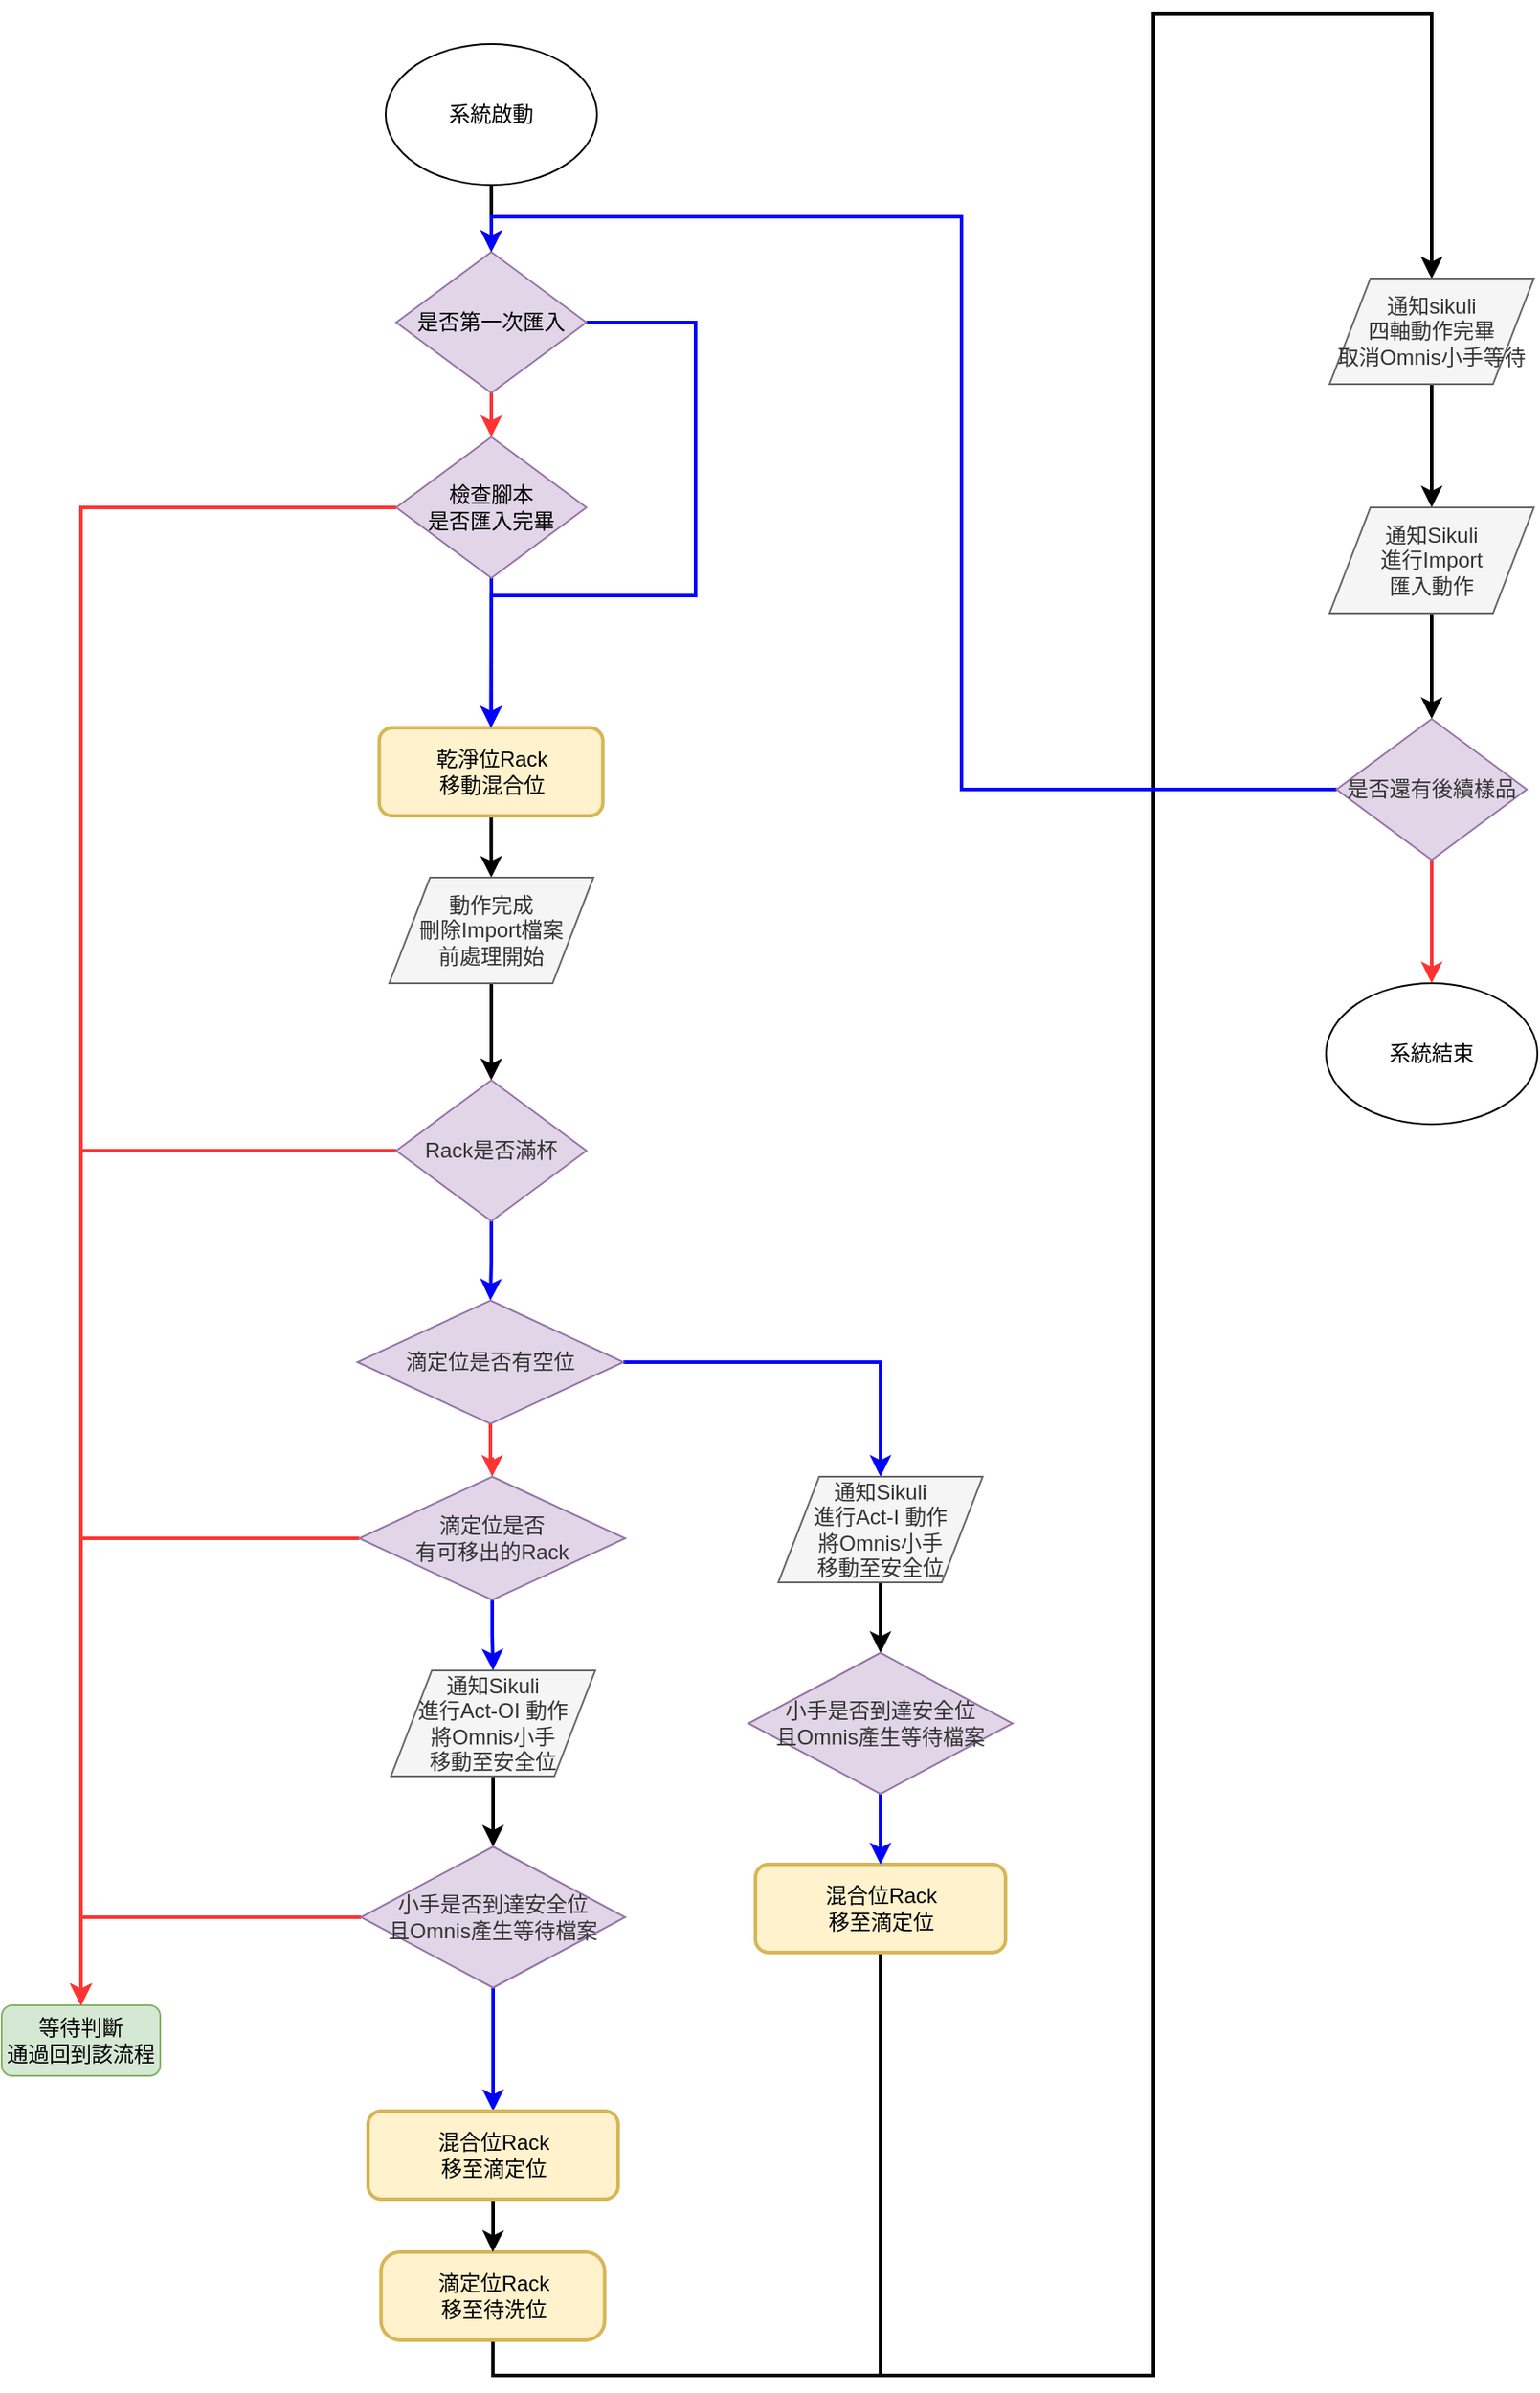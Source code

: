 <mxfile version="11.2.8" type="github" pages="1"><diagram id="6a731a19-8d31-9384-78a2-239565b7b9f0" name="Page-1"><mxGraphModel dx="1422" dy="762" grid="1" gridSize="10" guides="1" tooltips="1" connect="1" arrows="1" fold="1" page="1" pageScale="1" pageWidth="1654" pageHeight="1169" background="#ffffff" math="0" shadow="0"><root><mxCell id="0"/><mxCell id="1" parent="0"/><mxCell id="t1T8IQKIJFU0Mv14tvlm-159" style="edgeStyle=orthogonalEdgeStyle;rounded=0;jumpSize=10;orthogonalLoop=1;jettySize=auto;html=1;strokeColor=#000000;strokeWidth=2;" edge="1" parent="1" source="92" target="t1T8IQKIJFU0Mv14tvlm-151"><mxGeometry relative="1" as="geometry"/></mxCell><mxCell id="92" value="乾淨位Rack&lt;br&gt;移動混合位" style="rounded=1;fillColor=#fff2cc;strokeColor=#d6b656;strokeWidth=2;fontFamily=Helvetica;html=1;" parent="1" vertex="1"><mxGeometry x="370.354" y="1215" width="127" height="50" as="geometry"/></mxCell><mxCell id="t1T8IQKIJFU0Mv14tvlm-199" style="edgeStyle=orthogonalEdgeStyle;rounded=0;jumpSize=10;orthogonalLoop=1;jettySize=auto;html=1;strokeColor=#000000;strokeWidth=2;entryX=0.5;entryY=0;entryDx=0;entryDy=0;" edge="1" parent="1" source="95" target="t1T8IQKIJFU0Mv14tvlm-194"><mxGeometry relative="1" as="geometry"><mxPoint x="980" y="960" as="targetPoint"/><Array as="points"><mxPoint x="435" y="2150"/><mxPoint x="810" y="2150"/><mxPoint x="810" y="810"/><mxPoint x="968" y="810"/></Array></mxGeometry></mxCell><mxCell id="95" value="滴定位Rack&lt;br&gt;移至待洗位" style="rounded=1;fillColor=#fff2cc;strokeColor=#d6b656;strokeWidth=2;fontFamily=Helvetica;html=1;arcSize=22;" parent="1" vertex="1"><mxGeometry x="371.354" y="2080" width="127" height="50" as="geometry"/></mxCell><mxCell id="t1T8IQKIJFU0Mv14tvlm-200" style="edgeStyle=orthogonalEdgeStyle;rounded=0;jumpSize=10;orthogonalLoop=1;jettySize=auto;html=1;strokeColor=#000000;strokeWidth=2;entryX=0.5;entryY=0;entryDx=0;entryDy=0;" edge="1" parent="1" source="96" target="t1T8IQKIJFU0Mv14tvlm-194"><mxGeometry relative="1" as="geometry"><Array as="points"><mxPoint x="655" y="2150"/><mxPoint x="810" y="2150"/><mxPoint x="810" y="810"/><mxPoint x="968" y="810"/></Array></mxGeometry></mxCell><mxCell id="96" value="混合位Rack&lt;br&gt;移至滴定位" style="rounded=1;fillColor=#fff2cc;strokeColor=#d6b656;strokeWidth=2;fontFamily=Helvetica;html=1;" parent="1" vertex="1"><mxGeometry x="584" y="1860" width="142" height="50" as="geometry"/></mxCell><mxCell id="t1T8IQKIJFU0Mv14tvlm-153" style="edgeStyle=orthogonalEdgeStyle;rounded=0;orthogonalLoop=1;jettySize=auto;html=1;entryX=0.5;entryY=0;entryDx=0;entryDy=0;strokeColor=#FF3333;strokeWidth=2;" edge="1" parent="1" source="t1T8IQKIJFU0Mv14tvlm-145" target="t1T8IQKIJFU0Mv14tvlm-152"><mxGeometry relative="1" as="geometry"/></mxCell><mxCell id="t1T8IQKIJFU0Mv14tvlm-155" style="edgeStyle=orthogonalEdgeStyle;rounded=0;orthogonalLoop=1;jettySize=auto;html=1;entryX=0.5;entryY=0;entryDx=0;entryDy=0;strokeColor=#0000FF;jumpSize=10;strokeWidth=2;" edge="1" parent="1" source="t1T8IQKIJFU0Mv14tvlm-145" target="92"><mxGeometry relative="1" as="geometry"><Array as="points"><mxPoint x="550" y="985"/><mxPoint x="550" y="1140"/><mxPoint x="434" y="1140"/></Array></mxGeometry></mxCell><mxCell id="t1T8IQKIJFU0Mv14tvlm-145" value="是否第一次匯入" style="rhombus;whiteSpace=wrap;html=1;strokeColor=#9673a6;fillColor=#e1d5e7;" vertex="1" parent="1"><mxGeometry x="380" y="945" width="108" height="80" as="geometry"/></mxCell><mxCell id="t1T8IQKIJFU0Mv14tvlm-147" value="系統結束" style="ellipse;whiteSpace=wrap;html=1;strokeColor=#000000;fillColor=none;" vertex="1" parent="1"><mxGeometry x="908" y="1360" width="120" height="80" as="geometry"/></mxCell><mxCell id="t1T8IQKIJFU0Mv14tvlm-158" style="edgeStyle=orthogonalEdgeStyle;rounded=0;jumpSize=10;orthogonalLoop=1;jettySize=auto;html=1;entryX=0.5;entryY=0;entryDx=0;entryDy=0;strokeColor=#000000;strokeWidth=2;" edge="1" parent="1" source="t1T8IQKIJFU0Mv14tvlm-148" target="t1T8IQKIJFU0Mv14tvlm-145"><mxGeometry relative="1" as="geometry"/></mxCell><mxCell id="t1T8IQKIJFU0Mv14tvlm-148" value="系統啟動&lt;br&gt;" style="ellipse;whiteSpace=wrap;html=1;strokeColor=#000000;fillColor=none;" vertex="1" parent="1"><mxGeometry x="374" y="827" width="120" height="80" as="geometry"/></mxCell><mxCell id="t1T8IQKIJFU0Mv14tvlm-165" style="edgeStyle=orthogonalEdgeStyle;rounded=0;jumpSize=10;orthogonalLoop=1;jettySize=auto;html=1;strokeColor=#000000;strokeWidth=2;" edge="1" parent="1" source="t1T8IQKIJFU0Mv14tvlm-151" target="t1T8IQKIJFU0Mv14tvlm-161"><mxGeometry relative="1" as="geometry"/></mxCell><mxCell id="t1T8IQKIJFU0Mv14tvlm-151" value="動作完成&lt;br&gt;刪除Import檔案&lt;br&gt;前處理開始" style="shape=parallelogram;perimeter=parallelogramPerimeter;whiteSpace=wrap;html=1;strokeColor=#666666;fillColor=#f5f5f5;fontColor=#333333;" vertex="1" parent="1"><mxGeometry x="376" y="1300" width="116" height="60" as="geometry"/></mxCell><mxCell id="t1T8IQKIJFU0Mv14tvlm-154" style="edgeStyle=orthogonalEdgeStyle;rounded=0;orthogonalLoop=1;jettySize=auto;html=1;entryX=0.5;entryY=0;entryDx=0;entryDy=0;strokeColor=#0000FF;strokeWidth=2;" edge="1" parent="1" source="t1T8IQKIJFU0Mv14tvlm-152" target="92"><mxGeometry relative="1" as="geometry"/></mxCell><mxCell id="t1T8IQKIJFU0Mv14tvlm-157" style="edgeStyle=orthogonalEdgeStyle;rounded=0;jumpSize=10;orthogonalLoop=1;jettySize=auto;html=1;entryX=0.5;entryY=0;entryDx=0;entryDy=0;strokeColor=#FF3333;strokeWidth=2;" edge="1" parent="1" source="t1T8IQKIJFU0Mv14tvlm-152" target="t1T8IQKIJFU0Mv14tvlm-156"><mxGeometry relative="1" as="geometry"/></mxCell><mxCell id="t1T8IQKIJFU0Mv14tvlm-152" value="檢查腳本&lt;br&gt;是否匯入完畢" style="rhombus;whiteSpace=wrap;html=1;strokeColor=#9673a6;fillColor=#e1d5e7;" vertex="1" parent="1"><mxGeometry x="380" y="1050" width="108" height="80" as="geometry"/></mxCell><mxCell id="t1T8IQKIJFU0Mv14tvlm-156" value="等待判斷&lt;br&gt;通過回到該流程" style="rounded=1;whiteSpace=wrap;html=1;strokeColor=#82b366;fillColor=#d5e8d4;" vertex="1" parent="1"><mxGeometry x="156" y="1940" width="90" height="40" as="geometry"/></mxCell><mxCell id="t1T8IQKIJFU0Mv14tvlm-169" style="edgeStyle=orthogonalEdgeStyle;rounded=0;jumpSize=10;orthogonalLoop=1;jettySize=auto;html=1;entryX=0.5;entryY=0;entryDx=0;entryDy=0;strokeColor=#FF3333;strokeWidth=2;" edge="1" parent="1" source="t1T8IQKIJFU0Mv14tvlm-161" target="t1T8IQKIJFU0Mv14tvlm-156"><mxGeometry relative="1" as="geometry"><Array as="points"><mxPoint x="201" y="1455"/></Array></mxGeometry></mxCell><mxCell id="t1T8IQKIJFU0Mv14tvlm-170" style="edgeStyle=orthogonalEdgeStyle;rounded=0;jumpSize=10;orthogonalLoop=1;jettySize=auto;html=1;strokeColor=#0000FF;strokeWidth=2;entryX=0.5;entryY=0;entryDx=0;entryDy=0;" edge="1" parent="1" source="t1T8IQKIJFU0Mv14tvlm-161" target="t1T8IQKIJFU0Mv14tvlm-173"><mxGeometry relative="1" as="geometry"><mxPoint x="360" y="1530" as="targetPoint"/></mxGeometry></mxCell><mxCell id="t1T8IQKIJFU0Mv14tvlm-161" value="&lt;span style=&quot;color: rgb(51 , 51 , 51)&quot;&gt;Rack是否滿杯&lt;/span&gt;" style="rhombus;whiteSpace=wrap;html=1;strokeColor=#9673a6;fillColor=#e1d5e7;" vertex="1" parent="1"><mxGeometry x="380" y="1415" width="108" height="80" as="geometry"/></mxCell><mxCell id="t1T8IQKIJFU0Mv14tvlm-171" style="edgeStyle=orthogonalEdgeStyle;rounded=0;jumpSize=10;orthogonalLoop=1;jettySize=auto;html=1;entryX=0.5;entryY=0;entryDx=0;entryDy=0;strokeColor=#000000;strokeWidth=2;" edge="1" parent="1" source="t1T8IQKIJFU0Mv14tvlm-166" target="t1T8IQKIJFU0Mv14tvlm-167"><mxGeometry relative="1" as="geometry"/></mxCell><mxCell id="t1T8IQKIJFU0Mv14tvlm-166" value="通知Sikuli&lt;br&gt;進行Act-OI 動作&lt;br&gt;將Omnis小手&lt;br&gt;移動至安全位" style="shape=parallelogram;perimeter=parallelogramPerimeter;whiteSpace=wrap;html=1;strokeColor=#666666;fillColor=#f5f5f5;fontColor=#333333;" vertex="1" parent="1"><mxGeometry x="377" y="1750" width="116" height="60" as="geometry"/></mxCell><mxCell id="t1T8IQKIJFU0Mv14tvlm-172" style="edgeStyle=orthogonalEdgeStyle;rounded=0;jumpSize=10;orthogonalLoop=1;jettySize=auto;html=1;entryX=0.5;entryY=0;entryDx=0;entryDy=0;strokeColor=#FF3333;strokeWidth=2;" edge="1" parent="1" source="t1T8IQKIJFU0Mv14tvlm-167" target="t1T8IQKIJFU0Mv14tvlm-156"><mxGeometry relative="1" as="geometry"/></mxCell><mxCell id="t1T8IQKIJFU0Mv14tvlm-192" style="edgeStyle=orthogonalEdgeStyle;rounded=0;jumpSize=10;orthogonalLoop=1;jettySize=auto;html=1;entryX=0.5;entryY=0;entryDx=0;entryDy=0;strokeColor=#0000FF;strokeWidth=2;" edge="1" parent="1" source="t1T8IQKIJFU0Mv14tvlm-167" target="t1T8IQKIJFU0Mv14tvlm-191"><mxGeometry relative="1" as="geometry"/></mxCell><mxCell id="t1T8IQKIJFU0Mv14tvlm-167" value="&lt;font color=&quot;#333333&quot;&gt;小手是否到達安全位&lt;br&gt;且Omnis產生等待檔案&lt;br&gt;&lt;/font&gt;" style="rhombus;whiteSpace=wrap;html=1;strokeColor=#9673a6;fillColor=#e1d5e7;" vertex="1" parent="1"><mxGeometry x="360" y="1850" width="150" height="80" as="geometry"/></mxCell><mxCell id="t1T8IQKIJFU0Mv14tvlm-174" style="edgeStyle=orthogonalEdgeStyle;rounded=0;jumpSize=10;orthogonalLoop=1;jettySize=auto;html=1;strokeColor=#FF3333;strokeWidth=2;entryX=0.5;entryY=0;entryDx=0;entryDy=0;" edge="1" parent="1" source="t1T8IQKIJFU0Mv14tvlm-173" target="t1T8IQKIJFU0Mv14tvlm-177"><mxGeometry relative="1" as="geometry"/></mxCell><mxCell id="t1T8IQKIJFU0Mv14tvlm-186" style="edgeStyle=orthogonalEdgeStyle;rounded=0;jumpSize=10;orthogonalLoop=1;jettySize=auto;html=1;entryX=0.5;entryY=0;entryDx=0;entryDy=0;strokeColor=#0000FF;strokeWidth=2;" edge="1" parent="1" source="t1T8IQKIJFU0Mv14tvlm-173" target="t1T8IQKIJFU0Mv14tvlm-184"><mxGeometry relative="1" as="geometry"/></mxCell><mxCell id="t1T8IQKIJFU0Mv14tvlm-173" value="&lt;font color=&quot;#333333&quot;&gt;滴定位是否有空位&lt;br&gt;&lt;/font&gt;" style="rhombus;whiteSpace=wrap;html=1;strokeColor=#9673a6;fillColor=#e1d5e7;" vertex="1" parent="1"><mxGeometry x="358" y="1540" width="151" height="70" as="geometry"/></mxCell><mxCell id="t1T8IQKIJFU0Mv14tvlm-180" style="edgeStyle=orthogonalEdgeStyle;rounded=0;jumpSize=10;orthogonalLoop=1;jettySize=auto;html=1;entryX=0.5;entryY=0;entryDx=0;entryDy=0;strokeColor=#FF3333;strokeWidth=2;" edge="1" parent="1" source="t1T8IQKIJFU0Mv14tvlm-177" target="t1T8IQKIJFU0Mv14tvlm-156"><mxGeometry relative="1" as="geometry"/></mxCell><mxCell id="t1T8IQKIJFU0Mv14tvlm-182" style="edgeStyle=orthogonalEdgeStyle;rounded=0;jumpSize=10;orthogonalLoop=1;jettySize=auto;html=1;entryX=0.5;entryY=0;entryDx=0;entryDy=0;strokeColor=#0000FF;strokeWidth=2;" edge="1" parent="1" source="t1T8IQKIJFU0Mv14tvlm-177" target="t1T8IQKIJFU0Mv14tvlm-166"><mxGeometry relative="1" as="geometry"/></mxCell><mxCell id="t1T8IQKIJFU0Mv14tvlm-177" value="&lt;font color=&quot;#333333&quot;&gt;滴定位是否&lt;br&gt;有可移出的Rack&lt;br&gt;&lt;/font&gt;" style="rhombus;whiteSpace=wrap;html=1;strokeColor=#9673a6;fillColor=#e1d5e7;" vertex="1" parent="1"><mxGeometry x="359" y="1640" width="151" height="70" as="geometry"/></mxCell><mxCell id="t1T8IQKIJFU0Mv14tvlm-183" style="edgeStyle=orthogonalEdgeStyle;rounded=0;jumpSize=10;orthogonalLoop=1;jettySize=auto;html=1;entryX=0.5;entryY=0;entryDx=0;entryDy=0;strokeColor=#000000;strokeWidth=2;" edge="1" parent="1" source="t1T8IQKIJFU0Mv14tvlm-184" target="t1T8IQKIJFU0Mv14tvlm-185"><mxGeometry relative="1" as="geometry"/></mxCell><mxCell id="t1T8IQKIJFU0Mv14tvlm-184" value="通知Sikuli&lt;br&gt;進行Act-I 動作&lt;br&gt;將Omnis小手&lt;br&gt;移動至安全位" style="shape=parallelogram;perimeter=parallelogramPerimeter;whiteSpace=wrap;html=1;strokeColor=#666666;fillColor=#f5f5f5;fontColor=#333333;" vertex="1" parent="1"><mxGeometry x="597" y="1640" width="116" height="60" as="geometry"/></mxCell><mxCell id="t1T8IQKIJFU0Mv14tvlm-187" style="edgeStyle=orthogonalEdgeStyle;rounded=0;jumpSize=10;orthogonalLoop=1;jettySize=auto;html=1;entryX=0.5;entryY=0;entryDx=0;entryDy=0;strokeColor=#0000FF;strokeWidth=2;" edge="1" parent="1" source="t1T8IQKIJFU0Mv14tvlm-185" target="96"><mxGeometry relative="1" as="geometry"/></mxCell><mxCell id="t1T8IQKIJFU0Mv14tvlm-185" value="&lt;font color=&quot;#333333&quot;&gt;小手是否到達安全位&lt;br&gt;且Omnis產生等待檔案&lt;br&gt;&lt;/font&gt;" style="rhombus;whiteSpace=wrap;html=1;strokeColor=#9673a6;fillColor=#e1d5e7;" vertex="1" parent="1"><mxGeometry x="580" y="1740" width="150" height="80" as="geometry"/></mxCell><mxCell id="t1T8IQKIJFU0Mv14tvlm-198" style="edgeStyle=orthogonalEdgeStyle;rounded=0;jumpSize=10;orthogonalLoop=1;jettySize=auto;html=1;entryX=0.5;entryY=0;entryDx=0;entryDy=0;strokeColor=#000000;strokeWidth=2;" edge="1" parent="1" source="t1T8IQKIJFU0Mv14tvlm-191" target="95"><mxGeometry relative="1" as="geometry"/></mxCell><mxCell id="t1T8IQKIJFU0Mv14tvlm-191" value="混合位Rack&lt;br&gt;移至滴定位" style="rounded=1;fillColor=#fff2cc;strokeColor=#d6b656;strokeWidth=2;fontFamily=Helvetica;html=1;" vertex="1" parent="1"><mxGeometry x="364" y="2000" width="142" height="50" as="geometry"/></mxCell><mxCell id="t1T8IQKIJFU0Mv14tvlm-202" style="edgeStyle=orthogonalEdgeStyle;rounded=0;jumpSize=10;orthogonalLoop=1;jettySize=auto;html=1;strokeColor=#000000;strokeWidth=2;" edge="1" parent="1" source="t1T8IQKIJFU0Mv14tvlm-194" target="t1T8IQKIJFU0Mv14tvlm-201"><mxGeometry relative="1" as="geometry"/></mxCell><mxCell id="t1T8IQKIJFU0Mv14tvlm-194" value="通知sikuli&lt;br&gt;四軸動作完畢&lt;br&gt;取消Omnis小手等待" style="shape=parallelogram;perimeter=parallelogramPerimeter;whiteSpace=wrap;html=1;strokeColor=#666666;fillColor=#f5f5f5;fontColor=#333333;" vertex="1" parent="1"><mxGeometry x="910" y="960" width="116" height="60" as="geometry"/></mxCell><mxCell id="t1T8IQKIJFU0Mv14tvlm-204" style="edgeStyle=orthogonalEdgeStyle;rounded=0;jumpSize=10;orthogonalLoop=1;jettySize=auto;html=1;strokeColor=#000000;strokeWidth=2;" edge="1" parent="1" source="t1T8IQKIJFU0Mv14tvlm-201" target="t1T8IQKIJFU0Mv14tvlm-203"><mxGeometry relative="1" as="geometry"/></mxCell><mxCell id="t1T8IQKIJFU0Mv14tvlm-201" value="通知Sikuli&lt;br&gt;進行Import&lt;br&gt;匯入動作" style="shape=parallelogram;perimeter=parallelogramPerimeter;whiteSpace=wrap;html=1;strokeColor=#666666;fillColor=#f5f5f5;fontColor=#333333;" vertex="1" parent="1"><mxGeometry x="910" y="1090" width="116" height="60" as="geometry"/></mxCell><mxCell id="t1T8IQKIJFU0Mv14tvlm-205" style="edgeStyle=orthogonalEdgeStyle;rounded=0;jumpSize=10;orthogonalLoop=1;jettySize=auto;html=1;entryX=0.5;entryY=0;entryDx=0;entryDy=0;strokeColor=#0000FF;strokeWidth=2;" edge="1" parent="1" source="t1T8IQKIJFU0Mv14tvlm-203" target="t1T8IQKIJFU0Mv14tvlm-145"><mxGeometry relative="1" as="geometry"/></mxCell><mxCell id="t1T8IQKIJFU0Mv14tvlm-206" style="edgeStyle=orthogonalEdgeStyle;rounded=0;jumpSize=10;orthogonalLoop=1;jettySize=auto;html=1;entryX=0.5;entryY=0;entryDx=0;entryDy=0;strokeColor=#FF3333;strokeWidth=2;" edge="1" parent="1" source="t1T8IQKIJFU0Mv14tvlm-203" target="t1T8IQKIJFU0Mv14tvlm-147"><mxGeometry relative="1" as="geometry"/></mxCell><mxCell id="t1T8IQKIJFU0Mv14tvlm-203" value="&lt;font color=&quot;#333333&quot;&gt;是否還有後續樣品&lt;/font&gt;" style="rhombus;whiteSpace=wrap;html=1;strokeColor=#9673a6;fillColor=#e1d5e7;" vertex="1" parent="1"><mxGeometry x="914" y="1210" width="108" height="80" as="geometry"/></mxCell></root></mxGraphModel></diagram></mxfile>